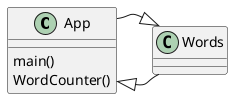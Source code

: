 @startuml
'https://plantuml.com/class-diagram

class App{
main()
WordCounter()
}
class Words{
}

App <|- Words
Words <|- App
@enduml